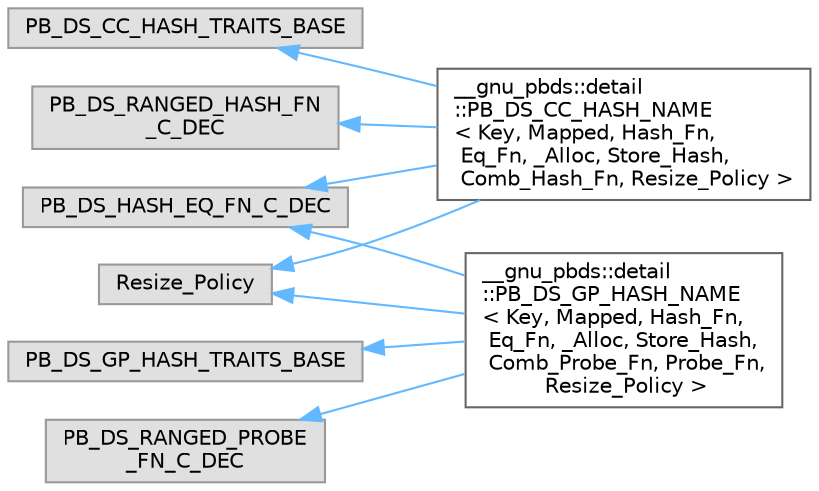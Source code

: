 digraph "Graphical Class Hierarchy"
{
 // LATEX_PDF_SIZE
  bgcolor="transparent";
  edge [fontname=Helvetica,fontsize=10,labelfontname=Helvetica,labelfontsize=10];
  node [fontname=Helvetica,fontsize=10,shape=box,height=0.2,width=0.4];
  rankdir="LR";
  Node0 [id="Node000000",label="PB_DS_CC_HASH_TRAITS_BASE",height=0.2,width=0.4,color="grey60", fillcolor="#E0E0E0", style="filled",tooltip=" "];
  Node0 -> Node1 [id="edge315_Node000000_Node000001",dir="back",color="steelblue1",style="solid",tooltip=" "];
  Node1 [id="Node000001",label="__gnu_pbds::detail\l::PB_DS_CC_HASH_NAME\l\< Key, Mapped, Hash_Fn,\l Eq_Fn, _Alloc, Store_Hash,\l Comb_Hash_Fn, Resize_Policy \>",height=0.2,width=0.4,color="grey40", fillcolor="white", style="filled",URL="$class____gnu__pbds_1_1detail_1_1_p_b___d_s___c_c___h_a_s_h___n_a_m_e.html",tooltip=" "];
  Node4 [id="Node000004",label="PB_DS_GP_HASH_TRAITS_BASE",height=0.2,width=0.4,color="grey60", fillcolor="#E0E0E0", style="filled",tooltip=" "];
  Node4 -> Node3 [id="edge316_Node000004_Node000003",dir="back",color="steelblue1",style="solid",tooltip=" "];
  Node3 [id="Node000003",label="__gnu_pbds::detail\l::PB_DS_GP_HASH_NAME\l\< Key, Mapped, Hash_Fn,\l Eq_Fn, _Alloc, Store_Hash,\l Comb_Probe_Fn, Probe_Fn,\l Resize_Policy \>",height=0.2,width=0.4,color="grey40", fillcolor="white", style="filled",URL="$class____gnu__pbds_1_1detail_1_1_p_b___d_s___g_p___h_a_s_h___n_a_m_e.html",tooltip=" "];
  Node2 [id="Node000002",label="PB_DS_HASH_EQ_FN_C_DEC",height=0.2,width=0.4,color="grey60", fillcolor="#E0E0E0", style="filled",tooltip=" "];
  Node2 -> Node1 [id="edge317_Node000002_Node000001",dir="back",color="steelblue1",style="solid",tooltip=" "];
  Node2 -> Node3 [id="edge318_Node000002_Node000003",dir="back",color="steelblue1",style="solid",tooltip=" "];
  Node7 [id="Node000007",label="PB_DS_RANGED_HASH_FN\l_C_DEC",height=0.2,width=0.4,color="grey60", fillcolor="#E0E0E0", style="filled",tooltip=" "];
  Node7 -> Node1 [id="edge319_Node000007_Node000001",dir="back",color="steelblue1",style="solid",tooltip=" "];
  Node5 [id="Node000005",label="PB_DS_RANGED_PROBE\l_FN_C_DEC",height=0.2,width=0.4,color="grey60", fillcolor="#E0E0E0", style="filled",tooltip=" "];
  Node5 -> Node3 [id="edge320_Node000005_Node000003",dir="back",color="steelblue1",style="solid",tooltip=" "];
  Node6 [id="Node000006",label="Resize_Policy",height=0.2,width=0.4,color="grey60", fillcolor="#E0E0E0", style="filled",tooltip=" "];
  Node6 -> Node1 [id="edge321_Node000006_Node000001",dir="back",color="steelblue1",style="solid",tooltip=" "];
  Node6 -> Node3 [id="edge322_Node000006_Node000003",dir="back",color="steelblue1",style="solid",tooltip=" "];
}
